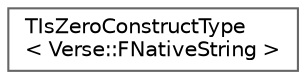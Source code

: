 digraph "Graphical Class Hierarchy"
{
 // INTERACTIVE_SVG=YES
 // LATEX_PDF_SIZE
  bgcolor="transparent";
  edge [fontname=Helvetica,fontsize=10,labelfontname=Helvetica,labelfontsize=10];
  node [fontname=Helvetica,fontsize=10,shape=box,height=0.2,width=0.4];
  rankdir="LR";
  Node0 [id="Node000000",label="TIsZeroConstructType\l\< Verse::FNativeString \>",height=0.2,width=0.4,color="grey40", fillcolor="white", style="filled",URL="$dd/dd2/structTIsZeroConstructType_3_01Verse_1_1FNativeString_01_4.html",tooltip=" "];
}
